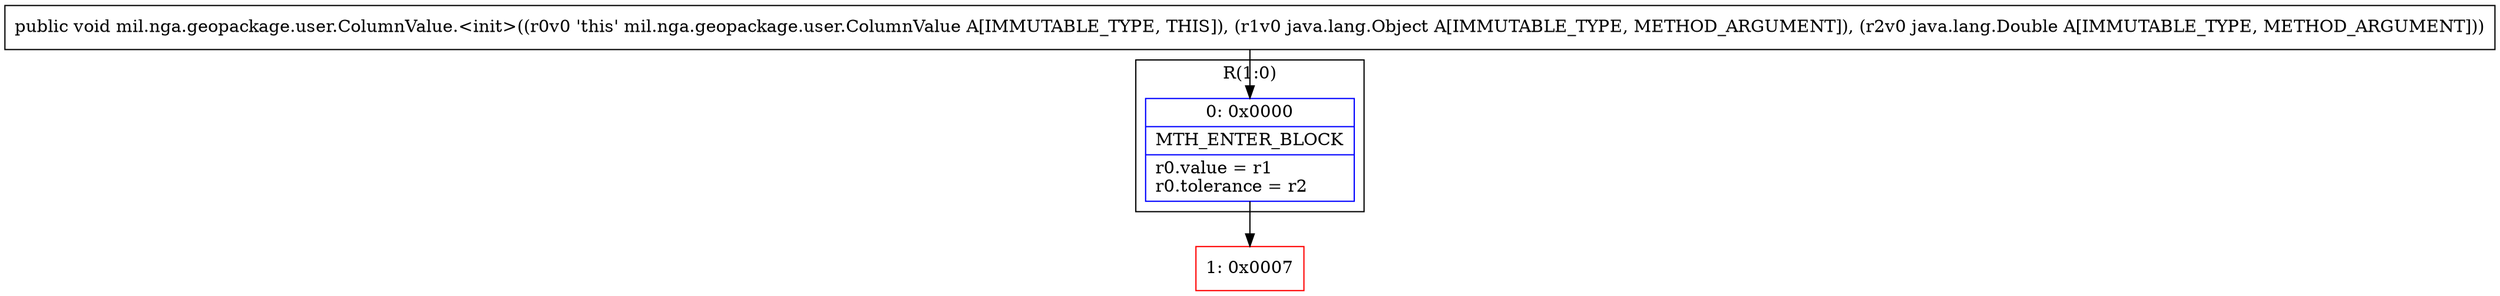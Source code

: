 digraph "CFG formil.nga.geopackage.user.ColumnValue.\<init\>(Ljava\/lang\/Object;Ljava\/lang\/Double;)V" {
subgraph cluster_Region_702802451 {
label = "R(1:0)";
node [shape=record,color=blue];
Node_0 [shape=record,label="{0\:\ 0x0000|MTH_ENTER_BLOCK\l|r0.value = r1\lr0.tolerance = r2\l}"];
}
Node_1 [shape=record,color=red,label="{1\:\ 0x0007}"];
MethodNode[shape=record,label="{public void mil.nga.geopackage.user.ColumnValue.\<init\>((r0v0 'this' mil.nga.geopackage.user.ColumnValue A[IMMUTABLE_TYPE, THIS]), (r1v0 java.lang.Object A[IMMUTABLE_TYPE, METHOD_ARGUMENT]), (r2v0 java.lang.Double A[IMMUTABLE_TYPE, METHOD_ARGUMENT])) }"];
MethodNode -> Node_0;
Node_0 -> Node_1;
}

